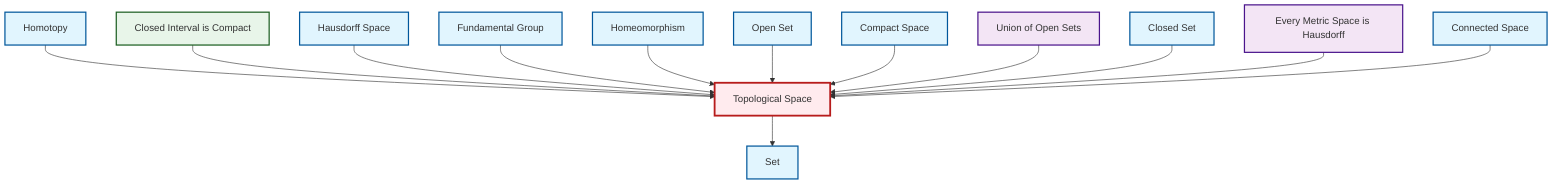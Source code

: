 graph TD
    classDef definition fill:#e1f5fe,stroke:#01579b,stroke-width:2px
    classDef theorem fill:#f3e5f5,stroke:#4a148c,stroke-width:2px
    classDef axiom fill:#fff3e0,stroke:#e65100,stroke-width:2px
    classDef example fill:#e8f5e9,stroke:#1b5e20,stroke-width:2px
    classDef current fill:#ffebee,stroke:#b71c1c,stroke-width:3px
    def-open-set["Open Set"]:::definition
    thm-union-open-sets["Union of Open Sets"]:::theorem
    def-topological-space["Topological Space"]:::definition
    def-compact["Compact Space"]:::definition
    def-fundamental-group["Fundamental Group"]:::definition
    def-homeomorphism["Homeomorphism"]:::definition
    def-hausdorff["Hausdorff Space"]:::definition
    def-homotopy["Homotopy"]:::definition
    thm-metric-hausdorff["Every Metric Space is Hausdorff"]:::theorem
    def-connected["Connected Space"]:::definition
    def-closed-set["Closed Set"]:::definition
    def-set["Set"]:::definition
    ex-closed-interval-compact["Closed Interval is Compact"]:::example
    def-homotopy --> def-topological-space
    ex-closed-interval-compact --> def-topological-space
    def-hausdorff --> def-topological-space
    def-fundamental-group --> def-topological-space
    def-homeomorphism --> def-topological-space
    def-topological-space --> def-set
    def-open-set --> def-topological-space
    def-compact --> def-topological-space
    thm-union-open-sets --> def-topological-space
    def-closed-set --> def-topological-space
    thm-metric-hausdorff --> def-topological-space
    def-connected --> def-topological-space
    class def-topological-space current